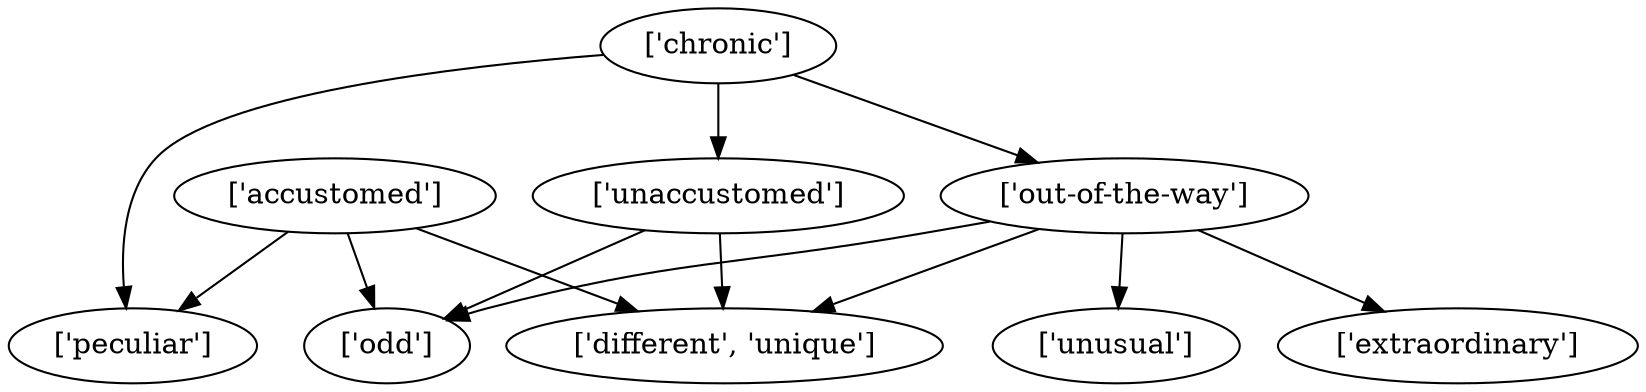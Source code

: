 strict digraph  {
	"['out-of-the-way']" -> "['unusual']";
	"['out-of-the-way']" -> "['odd']";
	"['out-of-the-way']" -> "['different', 'unique']";
	"['out-of-the-way']" -> "['extraordinary']";
	"['accustomed']" -> "['odd']";
	"['accustomed']" -> "['different', 'unique']";
	"['accustomed']" -> "['peculiar']";
	"['unaccustomed']" -> "['odd']";
	"['unaccustomed']" -> "['different', 'unique']";
	"['chronic']" -> "['out-of-the-way']";
	"['chronic']" -> "['peculiar']";
	"['chronic']" -> "['unaccustomed']";
}
